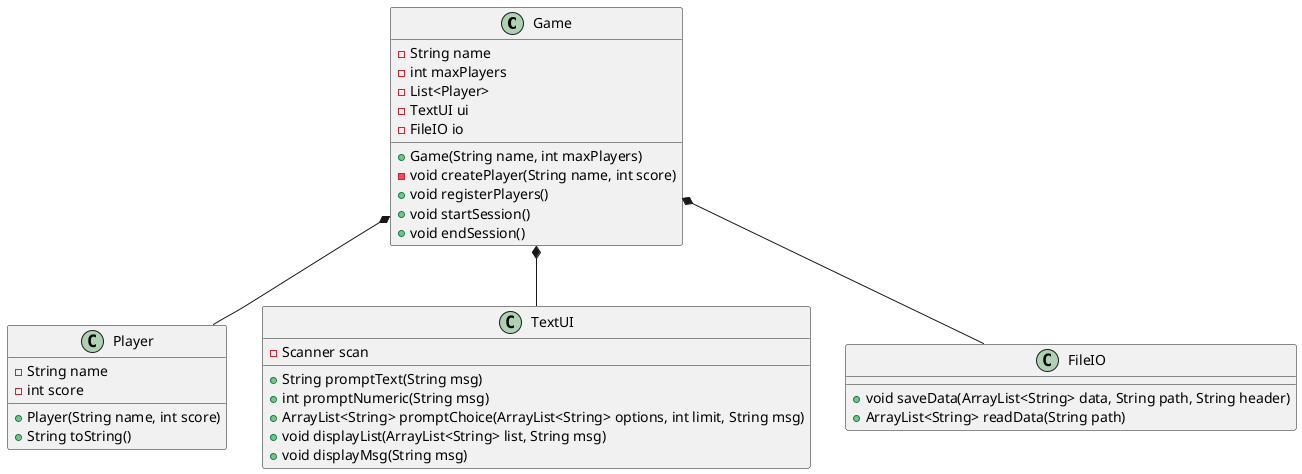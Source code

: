 @startuml
'https://plantuml.com/class-diagram

class Game
class Player


Game *-- Player
Game *-- TextUI
Game *-- FileIO



class Game {
- String name
- int maxPlayers
- List<Player>
- TextUI ui
- FileIO io
+ Game(String name, int maxPlayers)
- void createPlayer(String name, int score)
+ void registerPlayers()
+ void startSession()
+ void endSession()

}
class Player {
- String name
- int score
+ Player(String name, int score)
+ String toString()
}

class TextUI {
- Scanner scan
' shows a message and returns the user's input as a String
+ String promptText(String msg)
' shows a message and returns the user's input as an integer
+ int promptNumeric(String msg)
' shows the options, promts for choices until limit is reached, and returns the user's choices as a list
+ ArrayList<String> promptChoice(ArrayList<String> options, int limit, String msg)
' shows a message and lists the content of a list
+  void displayList(ArrayList<String> list, String msg)
' shows a message
+ void displayMsg(String msg)
}

class FileIO{
+ void saveData(ArrayList<String> data, String path, String header)
+ ArrayList<String> readData(String path)
}

@enduml
